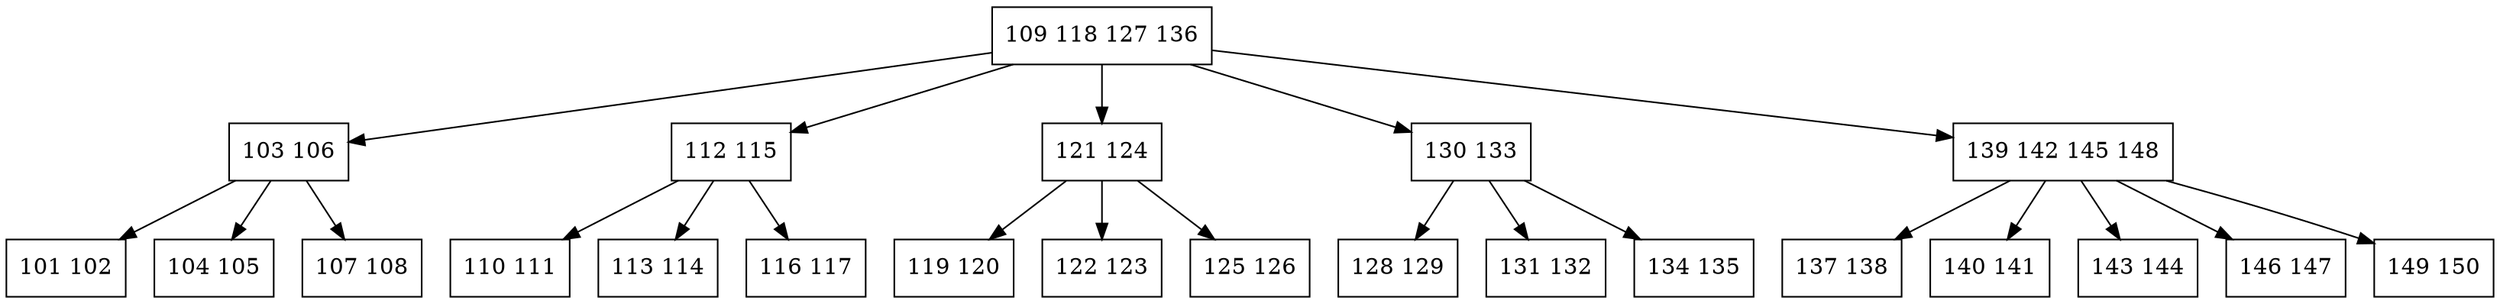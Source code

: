 digraph BTree{
node [shape=record];
Node0 [label="109 118 127 136 "];
Node0 -> Node1;
Node1 [label="103 106 "];
Node1 -> Node2;
Node2 [label="101 102 "];
Node1 -> Node3;
Node3 [label="104 105 "];
Node1 -> Node4;
Node4 [label="107 108 "];
Node0 -> Node5;
Node5 [label="112 115 "];
Node5 -> Node6;
Node6 [label="110 111 "];
Node5 -> Node7;
Node7 [label="113 114 "];
Node5 -> Node8;
Node8 [label="116 117 "];
Node0 -> Node9;
Node9 [label="121 124 "];
Node9 -> Node10;
Node10 [label="119 120 "];
Node9 -> Node11;
Node11 [label="122 123 "];
Node9 -> Node12;
Node12 [label="125 126 "];
Node0 -> Node13;
Node13 [label="130 133 "];
Node13 -> Node14;
Node14 [label="128 129 "];
Node13 -> Node15;
Node15 [label="131 132 "];
Node13 -> Node16;
Node16 [label="134 135 "];
Node0 -> Node17;
Node17 [label="139 142 145 148 "];
Node17 -> Node18;
Node18 [label="137 138 "];
Node17 -> Node19;
Node19 [label="140 141 "];
Node17 -> Node20;
Node20 [label="143 144 "];
Node17 -> Node21;
Node21 [label="146 147 "];
Node17 -> Node22;
Node22 [label="149 150 "];
}
